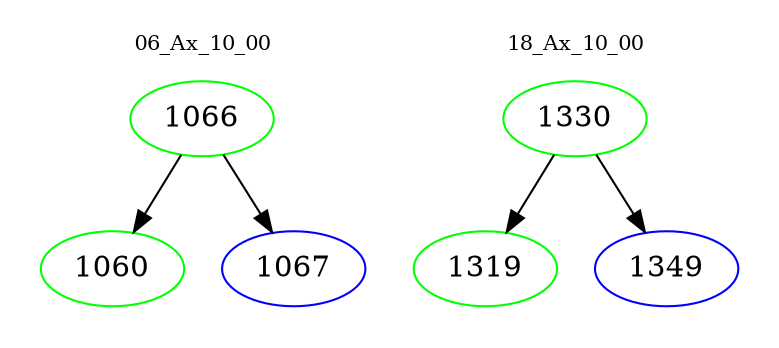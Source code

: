 digraph{
subgraph cluster_0 {
color = white
label = "06_Ax_10_00";
fontsize=10;
T0_1066 [label="1066", color="green"]
T0_1066 -> T0_1060 [color="black"]
T0_1060 [label="1060", color="green"]
T0_1066 -> T0_1067 [color="black"]
T0_1067 [label="1067", color="blue"]
}
subgraph cluster_1 {
color = white
label = "18_Ax_10_00";
fontsize=10;
T1_1330 [label="1330", color="green"]
T1_1330 -> T1_1319 [color="black"]
T1_1319 [label="1319", color="green"]
T1_1330 -> T1_1349 [color="black"]
T1_1349 [label="1349", color="blue"]
}
}
